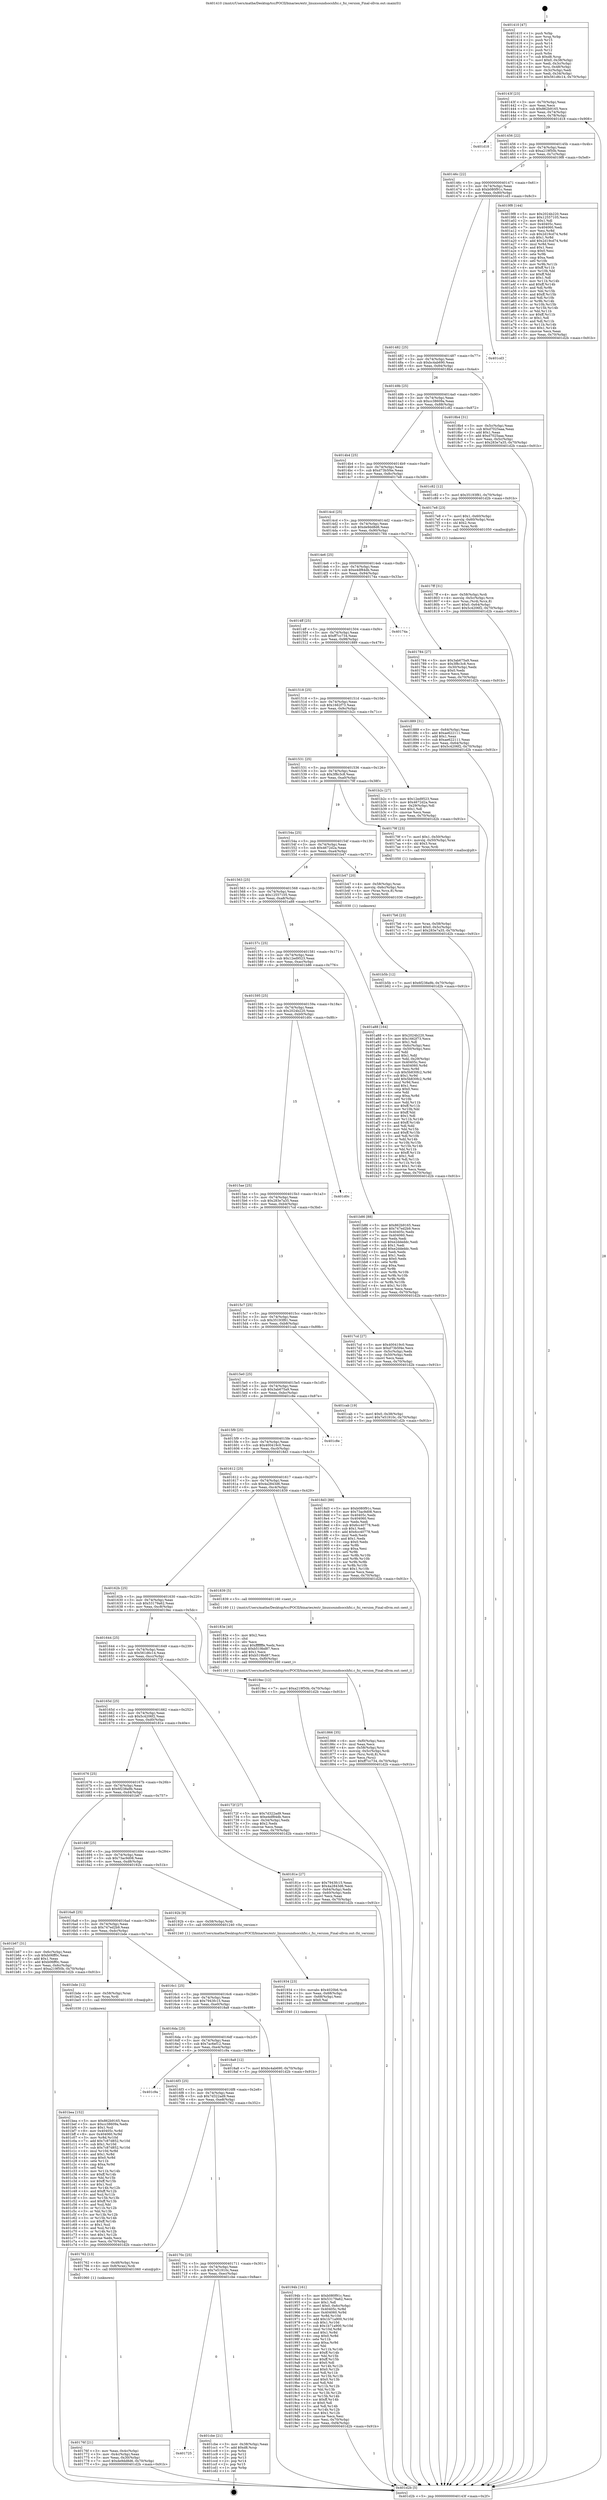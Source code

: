 digraph "0x401410" {
  label = "0x401410 (/mnt/c/Users/mathe/Desktop/tcc/POCII/binaries/extr_linuxsoundsocshfsi.c_fsi_version_Final-ollvm.out::main(0))"
  labelloc = "t"
  node[shape=record]

  Entry [label="",width=0.3,height=0.3,shape=circle,fillcolor=black,style=filled]
  "0x40143f" [label="{
     0x40143f [23]\l
     | [instrs]\l
     &nbsp;&nbsp;0x40143f \<+3\>: mov -0x70(%rbp),%eax\l
     &nbsp;&nbsp;0x401442 \<+2\>: mov %eax,%ecx\l
     &nbsp;&nbsp;0x401444 \<+6\>: sub $0x862b9165,%ecx\l
     &nbsp;&nbsp;0x40144a \<+3\>: mov %eax,-0x74(%rbp)\l
     &nbsp;&nbsp;0x40144d \<+3\>: mov %ecx,-0x78(%rbp)\l
     &nbsp;&nbsp;0x401450 \<+6\>: je 0000000000401d18 \<main+0x908\>\l
  }"]
  "0x401d18" [label="{
     0x401d18\l
  }", style=dashed]
  "0x401456" [label="{
     0x401456 [22]\l
     | [instrs]\l
     &nbsp;&nbsp;0x401456 \<+5\>: jmp 000000000040145b \<main+0x4b\>\l
     &nbsp;&nbsp;0x40145b \<+3\>: mov -0x74(%rbp),%eax\l
     &nbsp;&nbsp;0x40145e \<+5\>: sub $0xa219f50b,%eax\l
     &nbsp;&nbsp;0x401463 \<+3\>: mov %eax,-0x7c(%rbp)\l
     &nbsp;&nbsp;0x401466 \<+6\>: je 00000000004019f8 \<main+0x5e8\>\l
  }"]
  Exit [label="",width=0.3,height=0.3,shape=circle,fillcolor=black,style=filled,peripheries=2]
  "0x4019f8" [label="{
     0x4019f8 [144]\l
     | [instrs]\l
     &nbsp;&nbsp;0x4019f8 \<+5\>: mov $0x2024b220,%eax\l
     &nbsp;&nbsp;0x4019fd \<+5\>: mov $0x12557105,%ecx\l
     &nbsp;&nbsp;0x401a02 \<+2\>: mov $0x1,%dl\l
     &nbsp;&nbsp;0x401a04 \<+7\>: mov 0x40405c,%esi\l
     &nbsp;&nbsp;0x401a0b \<+7\>: mov 0x404060,%edi\l
     &nbsp;&nbsp;0x401a12 \<+3\>: mov %esi,%r8d\l
     &nbsp;&nbsp;0x401a15 \<+7\>: sub $0x2d19cd74,%r8d\l
     &nbsp;&nbsp;0x401a1c \<+4\>: sub $0x1,%r8d\l
     &nbsp;&nbsp;0x401a20 \<+7\>: add $0x2d19cd74,%r8d\l
     &nbsp;&nbsp;0x401a27 \<+4\>: imul %r8d,%esi\l
     &nbsp;&nbsp;0x401a2b \<+3\>: and $0x1,%esi\l
     &nbsp;&nbsp;0x401a2e \<+3\>: cmp $0x0,%esi\l
     &nbsp;&nbsp;0x401a31 \<+4\>: sete %r9b\l
     &nbsp;&nbsp;0x401a35 \<+3\>: cmp $0xa,%edi\l
     &nbsp;&nbsp;0x401a38 \<+4\>: setl %r10b\l
     &nbsp;&nbsp;0x401a3c \<+3\>: mov %r9b,%r11b\l
     &nbsp;&nbsp;0x401a3f \<+4\>: xor $0xff,%r11b\l
     &nbsp;&nbsp;0x401a43 \<+3\>: mov %r10b,%bl\l
     &nbsp;&nbsp;0x401a46 \<+3\>: xor $0xff,%bl\l
     &nbsp;&nbsp;0x401a49 \<+3\>: xor $0x1,%dl\l
     &nbsp;&nbsp;0x401a4c \<+3\>: mov %r11b,%r14b\l
     &nbsp;&nbsp;0x401a4f \<+4\>: and $0xff,%r14b\l
     &nbsp;&nbsp;0x401a53 \<+3\>: and %dl,%r9b\l
     &nbsp;&nbsp;0x401a56 \<+3\>: mov %bl,%r15b\l
     &nbsp;&nbsp;0x401a59 \<+4\>: and $0xff,%r15b\l
     &nbsp;&nbsp;0x401a5d \<+3\>: and %dl,%r10b\l
     &nbsp;&nbsp;0x401a60 \<+3\>: or %r9b,%r14b\l
     &nbsp;&nbsp;0x401a63 \<+3\>: or %r10b,%r15b\l
     &nbsp;&nbsp;0x401a66 \<+3\>: xor %r15b,%r14b\l
     &nbsp;&nbsp;0x401a69 \<+3\>: or %bl,%r11b\l
     &nbsp;&nbsp;0x401a6c \<+4\>: xor $0xff,%r11b\l
     &nbsp;&nbsp;0x401a70 \<+3\>: or $0x1,%dl\l
     &nbsp;&nbsp;0x401a73 \<+3\>: and %dl,%r11b\l
     &nbsp;&nbsp;0x401a76 \<+3\>: or %r11b,%r14b\l
     &nbsp;&nbsp;0x401a79 \<+4\>: test $0x1,%r14b\l
     &nbsp;&nbsp;0x401a7d \<+3\>: cmovne %ecx,%eax\l
     &nbsp;&nbsp;0x401a80 \<+3\>: mov %eax,-0x70(%rbp)\l
     &nbsp;&nbsp;0x401a83 \<+5\>: jmp 0000000000401d2b \<main+0x91b\>\l
  }"]
  "0x40146c" [label="{
     0x40146c [22]\l
     | [instrs]\l
     &nbsp;&nbsp;0x40146c \<+5\>: jmp 0000000000401471 \<main+0x61\>\l
     &nbsp;&nbsp;0x401471 \<+3\>: mov -0x74(%rbp),%eax\l
     &nbsp;&nbsp;0x401474 \<+5\>: sub $0xb080f91c,%eax\l
     &nbsp;&nbsp;0x401479 \<+3\>: mov %eax,-0x80(%rbp)\l
     &nbsp;&nbsp;0x40147c \<+6\>: je 0000000000401cd3 \<main+0x8c3\>\l
  }"]
  "0x401725" [label="{
     0x401725\l
  }", style=dashed]
  "0x401cd3" [label="{
     0x401cd3\l
  }", style=dashed]
  "0x401482" [label="{
     0x401482 [25]\l
     | [instrs]\l
     &nbsp;&nbsp;0x401482 \<+5\>: jmp 0000000000401487 \<main+0x77\>\l
     &nbsp;&nbsp;0x401487 \<+3\>: mov -0x74(%rbp),%eax\l
     &nbsp;&nbsp;0x40148a \<+5\>: sub $0xbc4ab690,%eax\l
     &nbsp;&nbsp;0x40148f \<+6\>: mov %eax,-0x84(%rbp)\l
     &nbsp;&nbsp;0x401495 \<+6\>: je 00000000004018b4 \<main+0x4a4\>\l
  }"]
  "0x401cbe" [label="{
     0x401cbe [21]\l
     | [instrs]\l
     &nbsp;&nbsp;0x401cbe \<+3\>: mov -0x38(%rbp),%eax\l
     &nbsp;&nbsp;0x401cc1 \<+7\>: add $0xd8,%rsp\l
     &nbsp;&nbsp;0x401cc8 \<+1\>: pop %rbx\l
     &nbsp;&nbsp;0x401cc9 \<+2\>: pop %r12\l
     &nbsp;&nbsp;0x401ccb \<+2\>: pop %r13\l
     &nbsp;&nbsp;0x401ccd \<+2\>: pop %r14\l
     &nbsp;&nbsp;0x401ccf \<+2\>: pop %r15\l
     &nbsp;&nbsp;0x401cd1 \<+1\>: pop %rbp\l
     &nbsp;&nbsp;0x401cd2 \<+1\>: ret\l
  }"]
  "0x4018b4" [label="{
     0x4018b4 [31]\l
     | [instrs]\l
     &nbsp;&nbsp;0x4018b4 \<+3\>: mov -0x5c(%rbp),%eax\l
     &nbsp;&nbsp;0x4018b7 \<+5\>: sub $0xd7025aaa,%eax\l
     &nbsp;&nbsp;0x4018bc \<+3\>: add $0x1,%eax\l
     &nbsp;&nbsp;0x4018bf \<+5\>: add $0xd7025aaa,%eax\l
     &nbsp;&nbsp;0x4018c4 \<+3\>: mov %eax,-0x5c(%rbp)\l
     &nbsp;&nbsp;0x4018c7 \<+7\>: movl $0x283e7a35,-0x70(%rbp)\l
     &nbsp;&nbsp;0x4018ce \<+5\>: jmp 0000000000401d2b \<main+0x91b\>\l
  }"]
  "0x40149b" [label="{
     0x40149b [25]\l
     | [instrs]\l
     &nbsp;&nbsp;0x40149b \<+5\>: jmp 00000000004014a0 \<main+0x90\>\l
     &nbsp;&nbsp;0x4014a0 \<+3\>: mov -0x74(%rbp),%eax\l
     &nbsp;&nbsp;0x4014a3 \<+5\>: sub $0xcc38609a,%eax\l
     &nbsp;&nbsp;0x4014a8 \<+6\>: mov %eax,-0x88(%rbp)\l
     &nbsp;&nbsp;0x4014ae \<+6\>: je 0000000000401c82 \<main+0x872\>\l
  }"]
  "0x401bea" [label="{
     0x401bea [152]\l
     | [instrs]\l
     &nbsp;&nbsp;0x401bea \<+5\>: mov $0x862b9165,%ecx\l
     &nbsp;&nbsp;0x401bef \<+5\>: mov $0xcc38609a,%edx\l
     &nbsp;&nbsp;0x401bf4 \<+3\>: mov $0x1,%sil\l
     &nbsp;&nbsp;0x401bf7 \<+8\>: mov 0x40405c,%r8d\l
     &nbsp;&nbsp;0x401bff \<+8\>: mov 0x404060,%r9d\l
     &nbsp;&nbsp;0x401c07 \<+3\>: mov %r8d,%r10d\l
     &nbsp;&nbsp;0x401c0a \<+7\>: add $0x7c87d852,%r10d\l
     &nbsp;&nbsp;0x401c11 \<+4\>: sub $0x1,%r10d\l
     &nbsp;&nbsp;0x401c15 \<+7\>: sub $0x7c87d852,%r10d\l
     &nbsp;&nbsp;0x401c1c \<+4\>: imul %r10d,%r8d\l
     &nbsp;&nbsp;0x401c20 \<+4\>: and $0x1,%r8d\l
     &nbsp;&nbsp;0x401c24 \<+4\>: cmp $0x0,%r8d\l
     &nbsp;&nbsp;0x401c28 \<+4\>: sete %r11b\l
     &nbsp;&nbsp;0x401c2c \<+4\>: cmp $0xa,%r9d\l
     &nbsp;&nbsp;0x401c30 \<+3\>: setl %bl\l
     &nbsp;&nbsp;0x401c33 \<+3\>: mov %r11b,%r14b\l
     &nbsp;&nbsp;0x401c36 \<+4\>: xor $0xff,%r14b\l
     &nbsp;&nbsp;0x401c3a \<+3\>: mov %bl,%r15b\l
     &nbsp;&nbsp;0x401c3d \<+4\>: xor $0xff,%r15b\l
     &nbsp;&nbsp;0x401c41 \<+4\>: xor $0x1,%sil\l
     &nbsp;&nbsp;0x401c45 \<+3\>: mov %r14b,%r12b\l
     &nbsp;&nbsp;0x401c48 \<+4\>: and $0xff,%r12b\l
     &nbsp;&nbsp;0x401c4c \<+3\>: and %sil,%r11b\l
     &nbsp;&nbsp;0x401c4f \<+3\>: mov %r15b,%r13b\l
     &nbsp;&nbsp;0x401c52 \<+4\>: and $0xff,%r13b\l
     &nbsp;&nbsp;0x401c56 \<+3\>: and %sil,%bl\l
     &nbsp;&nbsp;0x401c59 \<+3\>: or %r11b,%r12b\l
     &nbsp;&nbsp;0x401c5c \<+3\>: or %bl,%r13b\l
     &nbsp;&nbsp;0x401c5f \<+3\>: xor %r13b,%r12b\l
     &nbsp;&nbsp;0x401c62 \<+3\>: or %r15b,%r14b\l
     &nbsp;&nbsp;0x401c65 \<+4\>: xor $0xff,%r14b\l
     &nbsp;&nbsp;0x401c69 \<+4\>: or $0x1,%sil\l
     &nbsp;&nbsp;0x401c6d \<+3\>: and %sil,%r14b\l
     &nbsp;&nbsp;0x401c70 \<+3\>: or %r14b,%r12b\l
     &nbsp;&nbsp;0x401c73 \<+4\>: test $0x1,%r12b\l
     &nbsp;&nbsp;0x401c77 \<+3\>: cmovne %edx,%ecx\l
     &nbsp;&nbsp;0x401c7a \<+3\>: mov %ecx,-0x70(%rbp)\l
     &nbsp;&nbsp;0x401c7d \<+5\>: jmp 0000000000401d2b \<main+0x91b\>\l
  }"]
  "0x401c82" [label="{
     0x401c82 [12]\l
     | [instrs]\l
     &nbsp;&nbsp;0x401c82 \<+7\>: movl $0x35193f81,-0x70(%rbp)\l
     &nbsp;&nbsp;0x401c89 \<+5\>: jmp 0000000000401d2b \<main+0x91b\>\l
  }"]
  "0x4014b4" [label="{
     0x4014b4 [25]\l
     | [instrs]\l
     &nbsp;&nbsp;0x4014b4 \<+5\>: jmp 00000000004014b9 \<main+0xa9\>\l
     &nbsp;&nbsp;0x4014b9 \<+3\>: mov -0x74(%rbp),%eax\l
     &nbsp;&nbsp;0x4014bc \<+5\>: sub $0xd73b5f4e,%eax\l
     &nbsp;&nbsp;0x4014c1 \<+6\>: mov %eax,-0x8c(%rbp)\l
     &nbsp;&nbsp;0x4014c7 \<+6\>: je 00000000004017e8 \<main+0x3d8\>\l
  }"]
  "0x401b5b" [label="{
     0x401b5b [12]\l
     | [instrs]\l
     &nbsp;&nbsp;0x401b5b \<+7\>: movl $0x6f238a9b,-0x70(%rbp)\l
     &nbsp;&nbsp;0x401b62 \<+5\>: jmp 0000000000401d2b \<main+0x91b\>\l
  }"]
  "0x4017e8" [label="{
     0x4017e8 [23]\l
     | [instrs]\l
     &nbsp;&nbsp;0x4017e8 \<+7\>: movl $0x1,-0x60(%rbp)\l
     &nbsp;&nbsp;0x4017ef \<+4\>: movslq -0x60(%rbp),%rax\l
     &nbsp;&nbsp;0x4017f3 \<+4\>: shl $0x2,%rax\l
     &nbsp;&nbsp;0x4017f7 \<+3\>: mov %rax,%rdi\l
     &nbsp;&nbsp;0x4017fa \<+5\>: call 0000000000401050 \<malloc@plt\>\l
     | [calls]\l
     &nbsp;&nbsp;0x401050 \{1\} (unknown)\l
  }"]
  "0x4014cd" [label="{
     0x4014cd [25]\l
     | [instrs]\l
     &nbsp;&nbsp;0x4014cd \<+5\>: jmp 00000000004014d2 \<main+0xc2\>\l
     &nbsp;&nbsp;0x4014d2 \<+3\>: mov -0x74(%rbp),%eax\l
     &nbsp;&nbsp;0x4014d5 \<+5\>: sub $0xde9dd8d6,%eax\l
     &nbsp;&nbsp;0x4014da \<+6\>: mov %eax,-0x90(%rbp)\l
     &nbsp;&nbsp;0x4014e0 \<+6\>: je 0000000000401784 \<main+0x374\>\l
  }"]
  "0x40194b" [label="{
     0x40194b [161]\l
     | [instrs]\l
     &nbsp;&nbsp;0x40194b \<+5\>: mov $0xb080f91c,%esi\l
     &nbsp;&nbsp;0x401950 \<+5\>: mov $0x53179a62,%ecx\l
     &nbsp;&nbsp;0x401955 \<+2\>: mov $0x1,%dl\l
     &nbsp;&nbsp;0x401957 \<+7\>: movl $0x0,-0x6c(%rbp)\l
     &nbsp;&nbsp;0x40195e \<+8\>: mov 0x40405c,%r8d\l
     &nbsp;&nbsp;0x401966 \<+8\>: mov 0x404060,%r9d\l
     &nbsp;&nbsp;0x40196e \<+3\>: mov %r8d,%r10d\l
     &nbsp;&nbsp;0x401971 \<+7\>: add $0x1b71a900,%r10d\l
     &nbsp;&nbsp;0x401978 \<+4\>: sub $0x1,%r10d\l
     &nbsp;&nbsp;0x40197c \<+7\>: sub $0x1b71a900,%r10d\l
     &nbsp;&nbsp;0x401983 \<+4\>: imul %r10d,%r8d\l
     &nbsp;&nbsp;0x401987 \<+4\>: and $0x1,%r8d\l
     &nbsp;&nbsp;0x40198b \<+4\>: cmp $0x0,%r8d\l
     &nbsp;&nbsp;0x40198f \<+4\>: sete %r11b\l
     &nbsp;&nbsp;0x401993 \<+4\>: cmp $0xa,%r9d\l
     &nbsp;&nbsp;0x401997 \<+3\>: setl %bl\l
     &nbsp;&nbsp;0x40199a \<+3\>: mov %r11b,%r14b\l
     &nbsp;&nbsp;0x40199d \<+4\>: xor $0xff,%r14b\l
     &nbsp;&nbsp;0x4019a1 \<+3\>: mov %bl,%r15b\l
     &nbsp;&nbsp;0x4019a4 \<+4\>: xor $0xff,%r15b\l
     &nbsp;&nbsp;0x4019a8 \<+3\>: xor $0x0,%dl\l
     &nbsp;&nbsp;0x4019ab \<+3\>: mov %r14b,%r12b\l
     &nbsp;&nbsp;0x4019ae \<+4\>: and $0x0,%r12b\l
     &nbsp;&nbsp;0x4019b2 \<+3\>: and %dl,%r11b\l
     &nbsp;&nbsp;0x4019b5 \<+3\>: mov %r15b,%r13b\l
     &nbsp;&nbsp;0x4019b8 \<+4\>: and $0x0,%r13b\l
     &nbsp;&nbsp;0x4019bc \<+2\>: and %dl,%bl\l
     &nbsp;&nbsp;0x4019be \<+3\>: or %r11b,%r12b\l
     &nbsp;&nbsp;0x4019c1 \<+3\>: or %bl,%r13b\l
     &nbsp;&nbsp;0x4019c4 \<+3\>: xor %r13b,%r12b\l
     &nbsp;&nbsp;0x4019c7 \<+3\>: or %r15b,%r14b\l
     &nbsp;&nbsp;0x4019ca \<+4\>: xor $0xff,%r14b\l
     &nbsp;&nbsp;0x4019ce \<+3\>: or $0x0,%dl\l
     &nbsp;&nbsp;0x4019d1 \<+3\>: and %dl,%r14b\l
     &nbsp;&nbsp;0x4019d4 \<+3\>: or %r14b,%r12b\l
     &nbsp;&nbsp;0x4019d7 \<+4\>: test $0x1,%r12b\l
     &nbsp;&nbsp;0x4019db \<+3\>: cmovne %ecx,%esi\l
     &nbsp;&nbsp;0x4019de \<+3\>: mov %esi,-0x70(%rbp)\l
     &nbsp;&nbsp;0x4019e1 \<+6\>: mov %eax,-0xf4(%rbp)\l
     &nbsp;&nbsp;0x4019e7 \<+5\>: jmp 0000000000401d2b \<main+0x91b\>\l
  }"]
  "0x401784" [label="{
     0x401784 [27]\l
     | [instrs]\l
     &nbsp;&nbsp;0x401784 \<+5\>: mov $0x3ab675a9,%eax\l
     &nbsp;&nbsp;0x401789 \<+5\>: mov $0x3f8c3c8,%ecx\l
     &nbsp;&nbsp;0x40178e \<+3\>: mov -0x30(%rbp),%edx\l
     &nbsp;&nbsp;0x401791 \<+3\>: cmp $0x0,%edx\l
     &nbsp;&nbsp;0x401794 \<+3\>: cmove %ecx,%eax\l
     &nbsp;&nbsp;0x401797 \<+3\>: mov %eax,-0x70(%rbp)\l
     &nbsp;&nbsp;0x40179a \<+5\>: jmp 0000000000401d2b \<main+0x91b\>\l
  }"]
  "0x4014e6" [label="{
     0x4014e6 [25]\l
     | [instrs]\l
     &nbsp;&nbsp;0x4014e6 \<+5\>: jmp 00000000004014eb \<main+0xdb\>\l
     &nbsp;&nbsp;0x4014eb \<+3\>: mov -0x74(%rbp),%eax\l
     &nbsp;&nbsp;0x4014ee \<+5\>: sub $0xe4df84db,%eax\l
     &nbsp;&nbsp;0x4014f3 \<+6\>: mov %eax,-0x94(%rbp)\l
     &nbsp;&nbsp;0x4014f9 \<+6\>: je 000000000040174a \<main+0x33a\>\l
  }"]
  "0x401934" [label="{
     0x401934 [23]\l
     | [instrs]\l
     &nbsp;&nbsp;0x401934 \<+10\>: movabs $0x4020b6,%rdi\l
     &nbsp;&nbsp;0x40193e \<+3\>: mov %eax,-0x68(%rbp)\l
     &nbsp;&nbsp;0x401941 \<+3\>: mov -0x68(%rbp),%esi\l
     &nbsp;&nbsp;0x401944 \<+2\>: mov $0x0,%al\l
     &nbsp;&nbsp;0x401946 \<+5\>: call 0000000000401040 \<printf@plt\>\l
     | [calls]\l
     &nbsp;&nbsp;0x401040 \{1\} (unknown)\l
  }"]
  "0x40174a" [label="{
     0x40174a\l
  }", style=dashed]
  "0x4014ff" [label="{
     0x4014ff [25]\l
     | [instrs]\l
     &nbsp;&nbsp;0x4014ff \<+5\>: jmp 0000000000401504 \<main+0xf4\>\l
     &nbsp;&nbsp;0x401504 \<+3\>: mov -0x74(%rbp),%eax\l
     &nbsp;&nbsp;0x401507 \<+5\>: sub $0xff7cc734,%eax\l
     &nbsp;&nbsp;0x40150c \<+6\>: mov %eax,-0x98(%rbp)\l
     &nbsp;&nbsp;0x401512 \<+6\>: je 0000000000401889 \<main+0x479\>\l
  }"]
  "0x401866" [label="{
     0x401866 [35]\l
     | [instrs]\l
     &nbsp;&nbsp;0x401866 \<+6\>: mov -0xf0(%rbp),%ecx\l
     &nbsp;&nbsp;0x40186c \<+3\>: imul %eax,%ecx\l
     &nbsp;&nbsp;0x40186f \<+4\>: mov -0x58(%rbp),%rsi\l
     &nbsp;&nbsp;0x401873 \<+4\>: movslq -0x5c(%rbp),%rdi\l
     &nbsp;&nbsp;0x401877 \<+4\>: mov (%rsi,%rdi,8),%rsi\l
     &nbsp;&nbsp;0x40187b \<+2\>: mov %ecx,(%rsi)\l
     &nbsp;&nbsp;0x40187d \<+7\>: movl $0xff7cc734,-0x70(%rbp)\l
     &nbsp;&nbsp;0x401884 \<+5\>: jmp 0000000000401d2b \<main+0x91b\>\l
  }"]
  "0x401889" [label="{
     0x401889 [31]\l
     | [instrs]\l
     &nbsp;&nbsp;0x401889 \<+3\>: mov -0x64(%rbp),%eax\l
     &nbsp;&nbsp;0x40188c \<+5\>: add $0xae622111,%eax\l
     &nbsp;&nbsp;0x401891 \<+3\>: add $0x1,%eax\l
     &nbsp;&nbsp;0x401894 \<+5\>: sub $0xae622111,%eax\l
     &nbsp;&nbsp;0x401899 \<+3\>: mov %eax,-0x64(%rbp)\l
     &nbsp;&nbsp;0x40189c \<+7\>: movl $0x5c4206f2,-0x70(%rbp)\l
     &nbsp;&nbsp;0x4018a3 \<+5\>: jmp 0000000000401d2b \<main+0x91b\>\l
  }"]
  "0x401518" [label="{
     0x401518 [25]\l
     | [instrs]\l
     &nbsp;&nbsp;0x401518 \<+5\>: jmp 000000000040151d \<main+0x10d\>\l
     &nbsp;&nbsp;0x40151d \<+3\>: mov -0x74(%rbp),%eax\l
     &nbsp;&nbsp;0x401520 \<+5\>: sub $0x1662f73,%eax\l
     &nbsp;&nbsp;0x401525 \<+6\>: mov %eax,-0x9c(%rbp)\l
     &nbsp;&nbsp;0x40152b \<+6\>: je 0000000000401b2c \<main+0x71c\>\l
  }"]
  "0x40183e" [label="{
     0x40183e [40]\l
     | [instrs]\l
     &nbsp;&nbsp;0x40183e \<+5\>: mov $0x2,%ecx\l
     &nbsp;&nbsp;0x401843 \<+1\>: cltd\l
     &nbsp;&nbsp;0x401844 \<+2\>: idiv %ecx\l
     &nbsp;&nbsp;0x401846 \<+6\>: imul $0xfffffffe,%edx,%ecx\l
     &nbsp;&nbsp;0x40184c \<+6\>: sub $0xb519bd87,%ecx\l
     &nbsp;&nbsp;0x401852 \<+3\>: add $0x1,%ecx\l
     &nbsp;&nbsp;0x401855 \<+6\>: add $0xb519bd87,%ecx\l
     &nbsp;&nbsp;0x40185b \<+6\>: mov %ecx,-0xf0(%rbp)\l
     &nbsp;&nbsp;0x401861 \<+5\>: call 0000000000401160 \<next_i\>\l
     | [calls]\l
     &nbsp;&nbsp;0x401160 \{1\} (/mnt/c/Users/mathe/Desktop/tcc/POCII/binaries/extr_linuxsoundsocshfsi.c_fsi_version_Final-ollvm.out::next_i)\l
  }"]
  "0x401b2c" [label="{
     0x401b2c [27]\l
     | [instrs]\l
     &nbsp;&nbsp;0x401b2c \<+5\>: mov $0x12ed9523,%eax\l
     &nbsp;&nbsp;0x401b31 \<+5\>: mov $0x4672d2a,%ecx\l
     &nbsp;&nbsp;0x401b36 \<+3\>: mov -0x29(%rbp),%dl\l
     &nbsp;&nbsp;0x401b39 \<+3\>: test $0x1,%dl\l
     &nbsp;&nbsp;0x401b3c \<+3\>: cmovne %ecx,%eax\l
     &nbsp;&nbsp;0x401b3f \<+3\>: mov %eax,-0x70(%rbp)\l
     &nbsp;&nbsp;0x401b42 \<+5\>: jmp 0000000000401d2b \<main+0x91b\>\l
  }"]
  "0x401531" [label="{
     0x401531 [25]\l
     | [instrs]\l
     &nbsp;&nbsp;0x401531 \<+5\>: jmp 0000000000401536 \<main+0x126\>\l
     &nbsp;&nbsp;0x401536 \<+3\>: mov -0x74(%rbp),%eax\l
     &nbsp;&nbsp;0x401539 \<+5\>: sub $0x3f8c3c8,%eax\l
     &nbsp;&nbsp;0x40153e \<+6\>: mov %eax,-0xa0(%rbp)\l
     &nbsp;&nbsp;0x401544 \<+6\>: je 000000000040179f \<main+0x38f\>\l
  }"]
  "0x4017ff" [label="{
     0x4017ff [31]\l
     | [instrs]\l
     &nbsp;&nbsp;0x4017ff \<+4\>: mov -0x58(%rbp),%rdi\l
     &nbsp;&nbsp;0x401803 \<+4\>: movslq -0x5c(%rbp),%rcx\l
     &nbsp;&nbsp;0x401807 \<+4\>: mov %rax,(%rdi,%rcx,8)\l
     &nbsp;&nbsp;0x40180b \<+7\>: movl $0x0,-0x64(%rbp)\l
     &nbsp;&nbsp;0x401812 \<+7\>: movl $0x5c4206f2,-0x70(%rbp)\l
     &nbsp;&nbsp;0x401819 \<+5\>: jmp 0000000000401d2b \<main+0x91b\>\l
  }"]
  "0x40179f" [label="{
     0x40179f [23]\l
     | [instrs]\l
     &nbsp;&nbsp;0x40179f \<+7\>: movl $0x1,-0x50(%rbp)\l
     &nbsp;&nbsp;0x4017a6 \<+4\>: movslq -0x50(%rbp),%rax\l
     &nbsp;&nbsp;0x4017aa \<+4\>: shl $0x3,%rax\l
     &nbsp;&nbsp;0x4017ae \<+3\>: mov %rax,%rdi\l
     &nbsp;&nbsp;0x4017b1 \<+5\>: call 0000000000401050 \<malloc@plt\>\l
     | [calls]\l
     &nbsp;&nbsp;0x401050 \{1\} (unknown)\l
  }"]
  "0x40154a" [label="{
     0x40154a [25]\l
     | [instrs]\l
     &nbsp;&nbsp;0x40154a \<+5\>: jmp 000000000040154f \<main+0x13f\>\l
     &nbsp;&nbsp;0x40154f \<+3\>: mov -0x74(%rbp),%eax\l
     &nbsp;&nbsp;0x401552 \<+5\>: sub $0x4672d2a,%eax\l
     &nbsp;&nbsp;0x401557 \<+6\>: mov %eax,-0xa4(%rbp)\l
     &nbsp;&nbsp;0x40155d \<+6\>: je 0000000000401b47 \<main+0x737\>\l
  }"]
  "0x4017b6" [label="{
     0x4017b6 [23]\l
     | [instrs]\l
     &nbsp;&nbsp;0x4017b6 \<+4\>: mov %rax,-0x58(%rbp)\l
     &nbsp;&nbsp;0x4017ba \<+7\>: movl $0x0,-0x5c(%rbp)\l
     &nbsp;&nbsp;0x4017c1 \<+7\>: movl $0x283e7a35,-0x70(%rbp)\l
     &nbsp;&nbsp;0x4017c8 \<+5\>: jmp 0000000000401d2b \<main+0x91b\>\l
  }"]
  "0x401b47" [label="{
     0x401b47 [20]\l
     | [instrs]\l
     &nbsp;&nbsp;0x401b47 \<+4\>: mov -0x58(%rbp),%rax\l
     &nbsp;&nbsp;0x401b4b \<+4\>: movslq -0x6c(%rbp),%rcx\l
     &nbsp;&nbsp;0x401b4f \<+4\>: mov (%rax,%rcx,8),%rax\l
     &nbsp;&nbsp;0x401b53 \<+3\>: mov %rax,%rdi\l
     &nbsp;&nbsp;0x401b56 \<+5\>: call 0000000000401030 \<free@plt\>\l
     | [calls]\l
     &nbsp;&nbsp;0x401030 \{1\} (unknown)\l
  }"]
  "0x401563" [label="{
     0x401563 [25]\l
     | [instrs]\l
     &nbsp;&nbsp;0x401563 \<+5\>: jmp 0000000000401568 \<main+0x158\>\l
     &nbsp;&nbsp;0x401568 \<+3\>: mov -0x74(%rbp),%eax\l
     &nbsp;&nbsp;0x40156b \<+5\>: sub $0x12557105,%eax\l
     &nbsp;&nbsp;0x401570 \<+6\>: mov %eax,-0xa8(%rbp)\l
     &nbsp;&nbsp;0x401576 \<+6\>: je 0000000000401a88 \<main+0x678\>\l
  }"]
  "0x40176f" [label="{
     0x40176f [21]\l
     | [instrs]\l
     &nbsp;&nbsp;0x40176f \<+3\>: mov %eax,-0x4c(%rbp)\l
     &nbsp;&nbsp;0x401772 \<+3\>: mov -0x4c(%rbp),%eax\l
     &nbsp;&nbsp;0x401775 \<+3\>: mov %eax,-0x30(%rbp)\l
     &nbsp;&nbsp;0x401778 \<+7\>: movl $0xde9dd8d6,-0x70(%rbp)\l
     &nbsp;&nbsp;0x40177f \<+5\>: jmp 0000000000401d2b \<main+0x91b\>\l
  }"]
  "0x401a88" [label="{
     0x401a88 [164]\l
     | [instrs]\l
     &nbsp;&nbsp;0x401a88 \<+5\>: mov $0x2024b220,%eax\l
     &nbsp;&nbsp;0x401a8d \<+5\>: mov $0x1662f73,%ecx\l
     &nbsp;&nbsp;0x401a92 \<+2\>: mov $0x1,%dl\l
     &nbsp;&nbsp;0x401a94 \<+3\>: mov -0x6c(%rbp),%esi\l
     &nbsp;&nbsp;0x401a97 \<+3\>: cmp -0x50(%rbp),%esi\l
     &nbsp;&nbsp;0x401a9a \<+4\>: setl %dil\l
     &nbsp;&nbsp;0x401a9e \<+4\>: and $0x1,%dil\l
     &nbsp;&nbsp;0x401aa2 \<+4\>: mov %dil,-0x29(%rbp)\l
     &nbsp;&nbsp;0x401aa6 \<+7\>: mov 0x40405c,%esi\l
     &nbsp;&nbsp;0x401aad \<+8\>: mov 0x404060,%r8d\l
     &nbsp;&nbsp;0x401ab5 \<+3\>: mov %esi,%r9d\l
     &nbsp;&nbsp;0x401ab8 \<+7\>: sub $0x5b830fc2,%r9d\l
     &nbsp;&nbsp;0x401abf \<+4\>: sub $0x1,%r9d\l
     &nbsp;&nbsp;0x401ac3 \<+7\>: add $0x5b830fc2,%r9d\l
     &nbsp;&nbsp;0x401aca \<+4\>: imul %r9d,%esi\l
     &nbsp;&nbsp;0x401ace \<+3\>: and $0x1,%esi\l
     &nbsp;&nbsp;0x401ad1 \<+3\>: cmp $0x0,%esi\l
     &nbsp;&nbsp;0x401ad4 \<+4\>: sete %dil\l
     &nbsp;&nbsp;0x401ad8 \<+4\>: cmp $0xa,%r8d\l
     &nbsp;&nbsp;0x401adc \<+4\>: setl %r10b\l
     &nbsp;&nbsp;0x401ae0 \<+3\>: mov %dil,%r11b\l
     &nbsp;&nbsp;0x401ae3 \<+4\>: xor $0xff,%r11b\l
     &nbsp;&nbsp;0x401ae7 \<+3\>: mov %r10b,%bl\l
     &nbsp;&nbsp;0x401aea \<+3\>: xor $0xff,%bl\l
     &nbsp;&nbsp;0x401aed \<+3\>: xor $0x1,%dl\l
     &nbsp;&nbsp;0x401af0 \<+3\>: mov %r11b,%r14b\l
     &nbsp;&nbsp;0x401af3 \<+4\>: and $0xff,%r14b\l
     &nbsp;&nbsp;0x401af7 \<+3\>: and %dl,%dil\l
     &nbsp;&nbsp;0x401afa \<+3\>: mov %bl,%r15b\l
     &nbsp;&nbsp;0x401afd \<+4\>: and $0xff,%r15b\l
     &nbsp;&nbsp;0x401b01 \<+3\>: and %dl,%r10b\l
     &nbsp;&nbsp;0x401b04 \<+3\>: or %dil,%r14b\l
     &nbsp;&nbsp;0x401b07 \<+3\>: or %r10b,%r15b\l
     &nbsp;&nbsp;0x401b0a \<+3\>: xor %r15b,%r14b\l
     &nbsp;&nbsp;0x401b0d \<+3\>: or %bl,%r11b\l
     &nbsp;&nbsp;0x401b10 \<+4\>: xor $0xff,%r11b\l
     &nbsp;&nbsp;0x401b14 \<+3\>: or $0x1,%dl\l
     &nbsp;&nbsp;0x401b17 \<+3\>: and %dl,%r11b\l
     &nbsp;&nbsp;0x401b1a \<+3\>: or %r11b,%r14b\l
     &nbsp;&nbsp;0x401b1d \<+4\>: test $0x1,%r14b\l
     &nbsp;&nbsp;0x401b21 \<+3\>: cmovne %ecx,%eax\l
     &nbsp;&nbsp;0x401b24 \<+3\>: mov %eax,-0x70(%rbp)\l
     &nbsp;&nbsp;0x401b27 \<+5\>: jmp 0000000000401d2b \<main+0x91b\>\l
  }"]
  "0x40157c" [label="{
     0x40157c [25]\l
     | [instrs]\l
     &nbsp;&nbsp;0x40157c \<+5\>: jmp 0000000000401581 \<main+0x171\>\l
     &nbsp;&nbsp;0x401581 \<+3\>: mov -0x74(%rbp),%eax\l
     &nbsp;&nbsp;0x401584 \<+5\>: sub $0x12ed9523,%eax\l
     &nbsp;&nbsp;0x401589 \<+6\>: mov %eax,-0xac(%rbp)\l
     &nbsp;&nbsp;0x40158f \<+6\>: je 0000000000401b86 \<main+0x776\>\l
  }"]
  "0x40170c" [label="{
     0x40170c [25]\l
     | [instrs]\l
     &nbsp;&nbsp;0x40170c \<+5\>: jmp 0000000000401711 \<main+0x301\>\l
     &nbsp;&nbsp;0x401711 \<+3\>: mov -0x74(%rbp),%eax\l
     &nbsp;&nbsp;0x401714 \<+5\>: sub $0x7e51910c,%eax\l
     &nbsp;&nbsp;0x401719 \<+6\>: mov %eax,-0xec(%rbp)\l
     &nbsp;&nbsp;0x40171f \<+6\>: je 0000000000401cbe \<main+0x8ae\>\l
  }"]
  "0x401b86" [label="{
     0x401b86 [88]\l
     | [instrs]\l
     &nbsp;&nbsp;0x401b86 \<+5\>: mov $0x862b9165,%eax\l
     &nbsp;&nbsp;0x401b8b \<+5\>: mov $0x747ed2b9,%ecx\l
     &nbsp;&nbsp;0x401b90 \<+7\>: mov 0x40405c,%edx\l
     &nbsp;&nbsp;0x401b97 \<+7\>: mov 0x404060,%esi\l
     &nbsp;&nbsp;0x401b9e \<+2\>: mov %edx,%edi\l
     &nbsp;&nbsp;0x401ba0 \<+6\>: sub $0xe2ddeddc,%edi\l
     &nbsp;&nbsp;0x401ba6 \<+3\>: sub $0x1,%edi\l
     &nbsp;&nbsp;0x401ba9 \<+6\>: add $0xe2ddeddc,%edi\l
     &nbsp;&nbsp;0x401baf \<+3\>: imul %edi,%edx\l
     &nbsp;&nbsp;0x401bb2 \<+3\>: and $0x1,%edx\l
     &nbsp;&nbsp;0x401bb5 \<+3\>: cmp $0x0,%edx\l
     &nbsp;&nbsp;0x401bb8 \<+4\>: sete %r8b\l
     &nbsp;&nbsp;0x401bbc \<+3\>: cmp $0xa,%esi\l
     &nbsp;&nbsp;0x401bbf \<+4\>: setl %r9b\l
     &nbsp;&nbsp;0x401bc3 \<+3\>: mov %r8b,%r10b\l
     &nbsp;&nbsp;0x401bc6 \<+3\>: and %r9b,%r10b\l
     &nbsp;&nbsp;0x401bc9 \<+3\>: xor %r9b,%r8b\l
     &nbsp;&nbsp;0x401bcc \<+3\>: or %r8b,%r10b\l
     &nbsp;&nbsp;0x401bcf \<+4\>: test $0x1,%r10b\l
     &nbsp;&nbsp;0x401bd3 \<+3\>: cmovne %ecx,%eax\l
     &nbsp;&nbsp;0x401bd6 \<+3\>: mov %eax,-0x70(%rbp)\l
     &nbsp;&nbsp;0x401bd9 \<+5\>: jmp 0000000000401d2b \<main+0x91b\>\l
  }"]
  "0x401595" [label="{
     0x401595 [25]\l
     | [instrs]\l
     &nbsp;&nbsp;0x401595 \<+5\>: jmp 000000000040159a \<main+0x18a\>\l
     &nbsp;&nbsp;0x40159a \<+3\>: mov -0x74(%rbp),%eax\l
     &nbsp;&nbsp;0x40159d \<+5\>: sub $0x2024b220,%eax\l
     &nbsp;&nbsp;0x4015a2 \<+6\>: mov %eax,-0xb0(%rbp)\l
     &nbsp;&nbsp;0x4015a8 \<+6\>: je 0000000000401d0c \<main+0x8fc\>\l
  }"]
  "0x401762" [label="{
     0x401762 [13]\l
     | [instrs]\l
     &nbsp;&nbsp;0x401762 \<+4\>: mov -0x48(%rbp),%rax\l
     &nbsp;&nbsp;0x401766 \<+4\>: mov 0x8(%rax),%rdi\l
     &nbsp;&nbsp;0x40176a \<+5\>: call 0000000000401060 \<atoi@plt\>\l
     | [calls]\l
     &nbsp;&nbsp;0x401060 \{1\} (unknown)\l
  }"]
  "0x401d0c" [label="{
     0x401d0c\l
  }", style=dashed]
  "0x4015ae" [label="{
     0x4015ae [25]\l
     | [instrs]\l
     &nbsp;&nbsp;0x4015ae \<+5\>: jmp 00000000004015b3 \<main+0x1a3\>\l
     &nbsp;&nbsp;0x4015b3 \<+3\>: mov -0x74(%rbp),%eax\l
     &nbsp;&nbsp;0x4015b6 \<+5\>: sub $0x283e7a35,%eax\l
     &nbsp;&nbsp;0x4015bb \<+6\>: mov %eax,-0xb4(%rbp)\l
     &nbsp;&nbsp;0x4015c1 \<+6\>: je 00000000004017cd \<main+0x3bd\>\l
  }"]
  "0x4016f3" [label="{
     0x4016f3 [25]\l
     | [instrs]\l
     &nbsp;&nbsp;0x4016f3 \<+5\>: jmp 00000000004016f8 \<main+0x2e8\>\l
     &nbsp;&nbsp;0x4016f8 \<+3\>: mov -0x74(%rbp),%eax\l
     &nbsp;&nbsp;0x4016fb \<+5\>: sub $0x7d322ad9,%eax\l
     &nbsp;&nbsp;0x401700 \<+6\>: mov %eax,-0xe8(%rbp)\l
     &nbsp;&nbsp;0x401706 \<+6\>: je 0000000000401762 \<main+0x352\>\l
  }"]
  "0x4017cd" [label="{
     0x4017cd [27]\l
     | [instrs]\l
     &nbsp;&nbsp;0x4017cd \<+5\>: mov $0x400419c0,%eax\l
     &nbsp;&nbsp;0x4017d2 \<+5\>: mov $0xd73b5f4e,%ecx\l
     &nbsp;&nbsp;0x4017d7 \<+3\>: mov -0x5c(%rbp),%edx\l
     &nbsp;&nbsp;0x4017da \<+3\>: cmp -0x50(%rbp),%edx\l
     &nbsp;&nbsp;0x4017dd \<+3\>: cmovl %ecx,%eax\l
     &nbsp;&nbsp;0x4017e0 \<+3\>: mov %eax,-0x70(%rbp)\l
     &nbsp;&nbsp;0x4017e3 \<+5\>: jmp 0000000000401d2b \<main+0x91b\>\l
  }"]
  "0x4015c7" [label="{
     0x4015c7 [25]\l
     | [instrs]\l
     &nbsp;&nbsp;0x4015c7 \<+5\>: jmp 00000000004015cc \<main+0x1bc\>\l
     &nbsp;&nbsp;0x4015cc \<+3\>: mov -0x74(%rbp),%eax\l
     &nbsp;&nbsp;0x4015cf \<+5\>: sub $0x35193f81,%eax\l
     &nbsp;&nbsp;0x4015d4 \<+6\>: mov %eax,-0xb8(%rbp)\l
     &nbsp;&nbsp;0x4015da \<+6\>: je 0000000000401cab \<main+0x89b\>\l
  }"]
  "0x401c9a" [label="{
     0x401c9a\l
  }", style=dashed]
  "0x401cab" [label="{
     0x401cab [19]\l
     | [instrs]\l
     &nbsp;&nbsp;0x401cab \<+7\>: movl $0x0,-0x38(%rbp)\l
     &nbsp;&nbsp;0x401cb2 \<+7\>: movl $0x7e51910c,-0x70(%rbp)\l
     &nbsp;&nbsp;0x401cb9 \<+5\>: jmp 0000000000401d2b \<main+0x91b\>\l
  }"]
  "0x4015e0" [label="{
     0x4015e0 [25]\l
     | [instrs]\l
     &nbsp;&nbsp;0x4015e0 \<+5\>: jmp 00000000004015e5 \<main+0x1d5\>\l
     &nbsp;&nbsp;0x4015e5 \<+3\>: mov -0x74(%rbp),%eax\l
     &nbsp;&nbsp;0x4015e8 \<+5\>: sub $0x3ab675a9,%eax\l
     &nbsp;&nbsp;0x4015ed \<+6\>: mov %eax,-0xbc(%rbp)\l
     &nbsp;&nbsp;0x4015f3 \<+6\>: je 0000000000401c8e \<main+0x87e\>\l
  }"]
  "0x4016da" [label="{
     0x4016da [25]\l
     | [instrs]\l
     &nbsp;&nbsp;0x4016da \<+5\>: jmp 00000000004016df \<main+0x2cf\>\l
     &nbsp;&nbsp;0x4016df \<+3\>: mov -0x74(%rbp),%eax\l
     &nbsp;&nbsp;0x4016e2 \<+5\>: sub $0x7ac6ef12,%eax\l
     &nbsp;&nbsp;0x4016e7 \<+6\>: mov %eax,-0xe4(%rbp)\l
     &nbsp;&nbsp;0x4016ed \<+6\>: je 0000000000401c9a \<main+0x88a\>\l
  }"]
  "0x401c8e" [label="{
     0x401c8e\l
  }", style=dashed]
  "0x4015f9" [label="{
     0x4015f9 [25]\l
     | [instrs]\l
     &nbsp;&nbsp;0x4015f9 \<+5\>: jmp 00000000004015fe \<main+0x1ee\>\l
     &nbsp;&nbsp;0x4015fe \<+3\>: mov -0x74(%rbp),%eax\l
     &nbsp;&nbsp;0x401601 \<+5\>: sub $0x400419c0,%eax\l
     &nbsp;&nbsp;0x401606 \<+6\>: mov %eax,-0xc0(%rbp)\l
     &nbsp;&nbsp;0x40160c \<+6\>: je 00000000004018d3 \<main+0x4c3\>\l
  }"]
  "0x4018a8" [label="{
     0x4018a8 [12]\l
     | [instrs]\l
     &nbsp;&nbsp;0x4018a8 \<+7\>: movl $0xbc4ab690,-0x70(%rbp)\l
     &nbsp;&nbsp;0x4018af \<+5\>: jmp 0000000000401d2b \<main+0x91b\>\l
  }"]
  "0x4018d3" [label="{
     0x4018d3 [88]\l
     | [instrs]\l
     &nbsp;&nbsp;0x4018d3 \<+5\>: mov $0xb080f91c,%eax\l
     &nbsp;&nbsp;0x4018d8 \<+5\>: mov $0x73ac9d08,%ecx\l
     &nbsp;&nbsp;0x4018dd \<+7\>: mov 0x40405c,%edx\l
     &nbsp;&nbsp;0x4018e4 \<+7\>: mov 0x404060,%esi\l
     &nbsp;&nbsp;0x4018eb \<+2\>: mov %edx,%edi\l
     &nbsp;&nbsp;0x4018ed \<+6\>: sub $0x6cc40778,%edi\l
     &nbsp;&nbsp;0x4018f3 \<+3\>: sub $0x1,%edi\l
     &nbsp;&nbsp;0x4018f6 \<+6\>: add $0x6cc40778,%edi\l
     &nbsp;&nbsp;0x4018fc \<+3\>: imul %edi,%edx\l
     &nbsp;&nbsp;0x4018ff \<+3\>: and $0x1,%edx\l
     &nbsp;&nbsp;0x401902 \<+3\>: cmp $0x0,%edx\l
     &nbsp;&nbsp;0x401905 \<+4\>: sete %r8b\l
     &nbsp;&nbsp;0x401909 \<+3\>: cmp $0xa,%esi\l
     &nbsp;&nbsp;0x40190c \<+4\>: setl %r9b\l
     &nbsp;&nbsp;0x401910 \<+3\>: mov %r8b,%r10b\l
     &nbsp;&nbsp;0x401913 \<+3\>: and %r9b,%r10b\l
     &nbsp;&nbsp;0x401916 \<+3\>: xor %r9b,%r8b\l
     &nbsp;&nbsp;0x401919 \<+3\>: or %r8b,%r10b\l
     &nbsp;&nbsp;0x40191c \<+4\>: test $0x1,%r10b\l
     &nbsp;&nbsp;0x401920 \<+3\>: cmovne %ecx,%eax\l
     &nbsp;&nbsp;0x401923 \<+3\>: mov %eax,-0x70(%rbp)\l
     &nbsp;&nbsp;0x401926 \<+5\>: jmp 0000000000401d2b \<main+0x91b\>\l
  }"]
  "0x401612" [label="{
     0x401612 [25]\l
     | [instrs]\l
     &nbsp;&nbsp;0x401612 \<+5\>: jmp 0000000000401617 \<main+0x207\>\l
     &nbsp;&nbsp;0x401617 \<+3\>: mov -0x74(%rbp),%eax\l
     &nbsp;&nbsp;0x40161a \<+5\>: sub $0x4a2843d6,%eax\l
     &nbsp;&nbsp;0x40161f \<+6\>: mov %eax,-0xc4(%rbp)\l
     &nbsp;&nbsp;0x401625 \<+6\>: je 0000000000401839 \<main+0x429\>\l
  }"]
  "0x4016c1" [label="{
     0x4016c1 [25]\l
     | [instrs]\l
     &nbsp;&nbsp;0x4016c1 \<+5\>: jmp 00000000004016c6 \<main+0x2b6\>\l
     &nbsp;&nbsp;0x4016c6 \<+3\>: mov -0x74(%rbp),%eax\l
     &nbsp;&nbsp;0x4016c9 \<+5\>: sub $0x7943fc15,%eax\l
     &nbsp;&nbsp;0x4016ce \<+6\>: mov %eax,-0xe0(%rbp)\l
     &nbsp;&nbsp;0x4016d4 \<+6\>: je 00000000004018a8 \<main+0x498\>\l
  }"]
  "0x401839" [label="{
     0x401839 [5]\l
     | [instrs]\l
     &nbsp;&nbsp;0x401839 \<+5\>: call 0000000000401160 \<next_i\>\l
     | [calls]\l
     &nbsp;&nbsp;0x401160 \{1\} (/mnt/c/Users/mathe/Desktop/tcc/POCII/binaries/extr_linuxsoundsocshfsi.c_fsi_version_Final-ollvm.out::next_i)\l
  }"]
  "0x40162b" [label="{
     0x40162b [25]\l
     | [instrs]\l
     &nbsp;&nbsp;0x40162b \<+5\>: jmp 0000000000401630 \<main+0x220\>\l
     &nbsp;&nbsp;0x401630 \<+3\>: mov -0x74(%rbp),%eax\l
     &nbsp;&nbsp;0x401633 \<+5\>: sub $0x53179a62,%eax\l
     &nbsp;&nbsp;0x401638 \<+6\>: mov %eax,-0xc8(%rbp)\l
     &nbsp;&nbsp;0x40163e \<+6\>: je 00000000004019ec \<main+0x5dc\>\l
  }"]
  "0x401bde" [label="{
     0x401bde [12]\l
     | [instrs]\l
     &nbsp;&nbsp;0x401bde \<+4\>: mov -0x58(%rbp),%rax\l
     &nbsp;&nbsp;0x401be2 \<+3\>: mov %rax,%rdi\l
     &nbsp;&nbsp;0x401be5 \<+5\>: call 0000000000401030 \<free@plt\>\l
     | [calls]\l
     &nbsp;&nbsp;0x401030 \{1\} (unknown)\l
  }"]
  "0x4019ec" [label="{
     0x4019ec [12]\l
     | [instrs]\l
     &nbsp;&nbsp;0x4019ec \<+7\>: movl $0xa219f50b,-0x70(%rbp)\l
     &nbsp;&nbsp;0x4019f3 \<+5\>: jmp 0000000000401d2b \<main+0x91b\>\l
  }"]
  "0x401644" [label="{
     0x401644 [25]\l
     | [instrs]\l
     &nbsp;&nbsp;0x401644 \<+5\>: jmp 0000000000401649 \<main+0x239\>\l
     &nbsp;&nbsp;0x401649 \<+3\>: mov -0x74(%rbp),%eax\l
     &nbsp;&nbsp;0x40164c \<+5\>: sub $0x561d6c14,%eax\l
     &nbsp;&nbsp;0x401651 \<+6\>: mov %eax,-0xcc(%rbp)\l
     &nbsp;&nbsp;0x401657 \<+6\>: je 000000000040172f \<main+0x31f\>\l
  }"]
  "0x4016a8" [label="{
     0x4016a8 [25]\l
     | [instrs]\l
     &nbsp;&nbsp;0x4016a8 \<+5\>: jmp 00000000004016ad \<main+0x29d\>\l
     &nbsp;&nbsp;0x4016ad \<+3\>: mov -0x74(%rbp),%eax\l
     &nbsp;&nbsp;0x4016b0 \<+5\>: sub $0x747ed2b9,%eax\l
     &nbsp;&nbsp;0x4016b5 \<+6\>: mov %eax,-0xdc(%rbp)\l
     &nbsp;&nbsp;0x4016bb \<+6\>: je 0000000000401bde \<main+0x7ce\>\l
  }"]
  "0x40172f" [label="{
     0x40172f [27]\l
     | [instrs]\l
     &nbsp;&nbsp;0x40172f \<+5\>: mov $0x7d322ad9,%eax\l
     &nbsp;&nbsp;0x401734 \<+5\>: mov $0xe4df84db,%ecx\l
     &nbsp;&nbsp;0x401739 \<+3\>: mov -0x34(%rbp),%edx\l
     &nbsp;&nbsp;0x40173c \<+3\>: cmp $0x2,%edx\l
     &nbsp;&nbsp;0x40173f \<+3\>: cmovne %ecx,%eax\l
     &nbsp;&nbsp;0x401742 \<+3\>: mov %eax,-0x70(%rbp)\l
     &nbsp;&nbsp;0x401745 \<+5\>: jmp 0000000000401d2b \<main+0x91b\>\l
  }"]
  "0x40165d" [label="{
     0x40165d [25]\l
     | [instrs]\l
     &nbsp;&nbsp;0x40165d \<+5\>: jmp 0000000000401662 \<main+0x252\>\l
     &nbsp;&nbsp;0x401662 \<+3\>: mov -0x74(%rbp),%eax\l
     &nbsp;&nbsp;0x401665 \<+5\>: sub $0x5c4206f2,%eax\l
     &nbsp;&nbsp;0x40166a \<+6\>: mov %eax,-0xd0(%rbp)\l
     &nbsp;&nbsp;0x401670 \<+6\>: je 000000000040181e \<main+0x40e\>\l
  }"]
  "0x401d2b" [label="{
     0x401d2b [5]\l
     | [instrs]\l
     &nbsp;&nbsp;0x401d2b \<+5\>: jmp 000000000040143f \<main+0x2f\>\l
  }"]
  "0x401410" [label="{
     0x401410 [47]\l
     | [instrs]\l
     &nbsp;&nbsp;0x401410 \<+1\>: push %rbp\l
     &nbsp;&nbsp;0x401411 \<+3\>: mov %rsp,%rbp\l
     &nbsp;&nbsp;0x401414 \<+2\>: push %r15\l
     &nbsp;&nbsp;0x401416 \<+2\>: push %r14\l
     &nbsp;&nbsp;0x401418 \<+2\>: push %r13\l
     &nbsp;&nbsp;0x40141a \<+2\>: push %r12\l
     &nbsp;&nbsp;0x40141c \<+1\>: push %rbx\l
     &nbsp;&nbsp;0x40141d \<+7\>: sub $0xd8,%rsp\l
     &nbsp;&nbsp;0x401424 \<+7\>: movl $0x0,-0x38(%rbp)\l
     &nbsp;&nbsp;0x40142b \<+3\>: mov %edi,-0x3c(%rbp)\l
     &nbsp;&nbsp;0x40142e \<+4\>: mov %rsi,-0x48(%rbp)\l
     &nbsp;&nbsp;0x401432 \<+3\>: mov -0x3c(%rbp),%edi\l
     &nbsp;&nbsp;0x401435 \<+3\>: mov %edi,-0x34(%rbp)\l
     &nbsp;&nbsp;0x401438 \<+7\>: movl $0x561d6c14,-0x70(%rbp)\l
  }"]
  "0x40192b" [label="{
     0x40192b [9]\l
     | [instrs]\l
     &nbsp;&nbsp;0x40192b \<+4\>: mov -0x58(%rbp),%rdi\l
     &nbsp;&nbsp;0x40192f \<+5\>: call 0000000000401240 \<fsi_version\>\l
     | [calls]\l
     &nbsp;&nbsp;0x401240 \{1\} (/mnt/c/Users/mathe/Desktop/tcc/POCII/binaries/extr_linuxsoundsocshfsi.c_fsi_version_Final-ollvm.out::fsi_version)\l
  }"]
  "0x40181e" [label="{
     0x40181e [27]\l
     | [instrs]\l
     &nbsp;&nbsp;0x40181e \<+5\>: mov $0x7943fc15,%eax\l
     &nbsp;&nbsp;0x401823 \<+5\>: mov $0x4a2843d6,%ecx\l
     &nbsp;&nbsp;0x401828 \<+3\>: mov -0x64(%rbp),%edx\l
     &nbsp;&nbsp;0x40182b \<+3\>: cmp -0x60(%rbp),%edx\l
     &nbsp;&nbsp;0x40182e \<+3\>: cmovl %ecx,%eax\l
     &nbsp;&nbsp;0x401831 \<+3\>: mov %eax,-0x70(%rbp)\l
     &nbsp;&nbsp;0x401834 \<+5\>: jmp 0000000000401d2b \<main+0x91b\>\l
  }"]
  "0x401676" [label="{
     0x401676 [25]\l
     | [instrs]\l
     &nbsp;&nbsp;0x401676 \<+5\>: jmp 000000000040167b \<main+0x26b\>\l
     &nbsp;&nbsp;0x40167b \<+3\>: mov -0x74(%rbp),%eax\l
     &nbsp;&nbsp;0x40167e \<+5\>: sub $0x6f238a9b,%eax\l
     &nbsp;&nbsp;0x401683 \<+6\>: mov %eax,-0xd4(%rbp)\l
     &nbsp;&nbsp;0x401689 \<+6\>: je 0000000000401b67 \<main+0x757\>\l
  }"]
  "0x40168f" [label="{
     0x40168f [25]\l
     | [instrs]\l
     &nbsp;&nbsp;0x40168f \<+5\>: jmp 0000000000401694 \<main+0x284\>\l
     &nbsp;&nbsp;0x401694 \<+3\>: mov -0x74(%rbp),%eax\l
     &nbsp;&nbsp;0x401697 \<+5\>: sub $0x73ac9d08,%eax\l
     &nbsp;&nbsp;0x40169c \<+6\>: mov %eax,-0xd8(%rbp)\l
     &nbsp;&nbsp;0x4016a2 \<+6\>: je 000000000040192b \<main+0x51b\>\l
  }"]
  "0x401b67" [label="{
     0x401b67 [31]\l
     | [instrs]\l
     &nbsp;&nbsp;0x401b67 \<+3\>: mov -0x6c(%rbp),%eax\l
     &nbsp;&nbsp;0x401b6a \<+5\>: sub $0xb06ff0c,%eax\l
     &nbsp;&nbsp;0x401b6f \<+3\>: add $0x1,%eax\l
     &nbsp;&nbsp;0x401b72 \<+5\>: add $0xb06ff0c,%eax\l
     &nbsp;&nbsp;0x401b77 \<+3\>: mov %eax,-0x6c(%rbp)\l
     &nbsp;&nbsp;0x401b7a \<+7\>: movl $0xa219f50b,-0x70(%rbp)\l
     &nbsp;&nbsp;0x401b81 \<+5\>: jmp 0000000000401d2b \<main+0x91b\>\l
  }"]
  Entry -> "0x401410" [label=" 1"]
  "0x40143f" -> "0x401d18" [label=" 0"]
  "0x40143f" -> "0x401456" [label=" 29"]
  "0x401cbe" -> Exit [label=" 1"]
  "0x401456" -> "0x4019f8" [label=" 2"]
  "0x401456" -> "0x40146c" [label=" 27"]
  "0x40170c" -> "0x401725" [label=" 0"]
  "0x40146c" -> "0x401cd3" [label=" 0"]
  "0x40146c" -> "0x401482" [label=" 27"]
  "0x40170c" -> "0x401cbe" [label=" 1"]
  "0x401482" -> "0x4018b4" [label=" 1"]
  "0x401482" -> "0x40149b" [label=" 26"]
  "0x401cab" -> "0x401d2b" [label=" 1"]
  "0x40149b" -> "0x401c82" [label=" 1"]
  "0x40149b" -> "0x4014b4" [label=" 25"]
  "0x401c82" -> "0x401d2b" [label=" 1"]
  "0x4014b4" -> "0x4017e8" [label=" 1"]
  "0x4014b4" -> "0x4014cd" [label=" 24"]
  "0x401bea" -> "0x401d2b" [label=" 1"]
  "0x4014cd" -> "0x401784" [label=" 1"]
  "0x4014cd" -> "0x4014e6" [label=" 23"]
  "0x401bde" -> "0x401bea" [label=" 1"]
  "0x4014e6" -> "0x40174a" [label=" 0"]
  "0x4014e6" -> "0x4014ff" [label=" 23"]
  "0x401b86" -> "0x401d2b" [label=" 1"]
  "0x4014ff" -> "0x401889" [label=" 1"]
  "0x4014ff" -> "0x401518" [label=" 22"]
  "0x401b67" -> "0x401d2b" [label=" 1"]
  "0x401518" -> "0x401b2c" [label=" 2"]
  "0x401518" -> "0x401531" [label=" 20"]
  "0x401b5b" -> "0x401d2b" [label=" 1"]
  "0x401531" -> "0x40179f" [label=" 1"]
  "0x401531" -> "0x40154a" [label=" 19"]
  "0x401b47" -> "0x401b5b" [label=" 1"]
  "0x40154a" -> "0x401b47" [label=" 1"]
  "0x40154a" -> "0x401563" [label=" 18"]
  "0x401b2c" -> "0x401d2b" [label=" 2"]
  "0x401563" -> "0x401a88" [label=" 2"]
  "0x401563" -> "0x40157c" [label=" 16"]
  "0x401a88" -> "0x401d2b" [label=" 2"]
  "0x40157c" -> "0x401b86" [label=" 1"]
  "0x40157c" -> "0x401595" [label=" 15"]
  "0x4019f8" -> "0x401d2b" [label=" 2"]
  "0x401595" -> "0x401d0c" [label=" 0"]
  "0x401595" -> "0x4015ae" [label=" 15"]
  "0x4019ec" -> "0x401d2b" [label=" 1"]
  "0x4015ae" -> "0x4017cd" [label=" 2"]
  "0x4015ae" -> "0x4015c7" [label=" 13"]
  "0x401934" -> "0x40194b" [label=" 1"]
  "0x4015c7" -> "0x401cab" [label=" 1"]
  "0x4015c7" -> "0x4015e0" [label=" 12"]
  "0x40192b" -> "0x401934" [label=" 1"]
  "0x4015e0" -> "0x401c8e" [label=" 0"]
  "0x4015e0" -> "0x4015f9" [label=" 12"]
  "0x4018b4" -> "0x401d2b" [label=" 1"]
  "0x4015f9" -> "0x4018d3" [label=" 1"]
  "0x4015f9" -> "0x401612" [label=" 11"]
  "0x4018a8" -> "0x401d2b" [label=" 1"]
  "0x401612" -> "0x401839" [label=" 1"]
  "0x401612" -> "0x40162b" [label=" 10"]
  "0x401866" -> "0x401d2b" [label=" 1"]
  "0x40162b" -> "0x4019ec" [label=" 1"]
  "0x40162b" -> "0x401644" [label=" 9"]
  "0x40183e" -> "0x401866" [label=" 1"]
  "0x401644" -> "0x40172f" [label=" 1"]
  "0x401644" -> "0x40165d" [label=" 8"]
  "0x40172f" -> "0x401d2b" [label=" 1"]
  "0x401410" -> "0x40143f" [label=" 1"]
  "0x401d2b" -> "0x40143f" [label=" 28"]
  "0x40181e" -> "0x401d2b" [label=" 2"]
  "0x40165d" -> "0x40181e" [label=" 2"]
  "0x40165d" -> "0x401676" [label=" 6"]
  "0x4017ff" -> "0x401d2b" [label=" 1"]
  "0x401676" -> "0x401b67" [label=" 1"]
  "0x401676" -> "0x40168f" [label=" 5"]
  "0x4017e8" -> "0x4017ff" [label=" 1"]
  "0x40168f" -> "0x40192b" [label=" 1"]
  "0x40168f" -> "0x4016a8" [label=" 4"]
  "0x401839" -> "0x40183e" [label=" 1"]
  "0x4016a8" -> "0x401bde" [label=" 1"]
  "0x4016a8" -> "0x4016c1" [label=" 3"]
  "0x401889" -> "0x401d2b" [label=" 1"]
  "0x4016c1" -> "0x4018a8" [label=" 1"]
  "0x4016c1" -> "0x4016da" [label=" 2"]
  "0x4018d3" -> "0x401d2b" [label=" 1"]
  "0x4016da" -> "0x401c9a" [label=" 0"]
  "0x4016da" -> "0x4016f3" [label=" 2"]
  "0x40194b" -> "0x401d2b" [label=" 1"]
  "0x4016f3" -> "0x401762" [label=" 1"]
  "0x4016f3" -> "0x40170c" [label=" 1"]
  "0x401762" -> "0x40176f" [label=" 1"]
  "0x40176f" -> "0x401d2b" [label=" 1"]
  "0x401784" -> "0x401d2b" [label=" 1"]
  "0x40179f" -> "0x4017b6" [label=" 1"]
  "0x4017b6" -> "0x401d2b" [label=" 1"]
  "0x4017cd" -> "0x401d2b" [label=" 2"]
}
